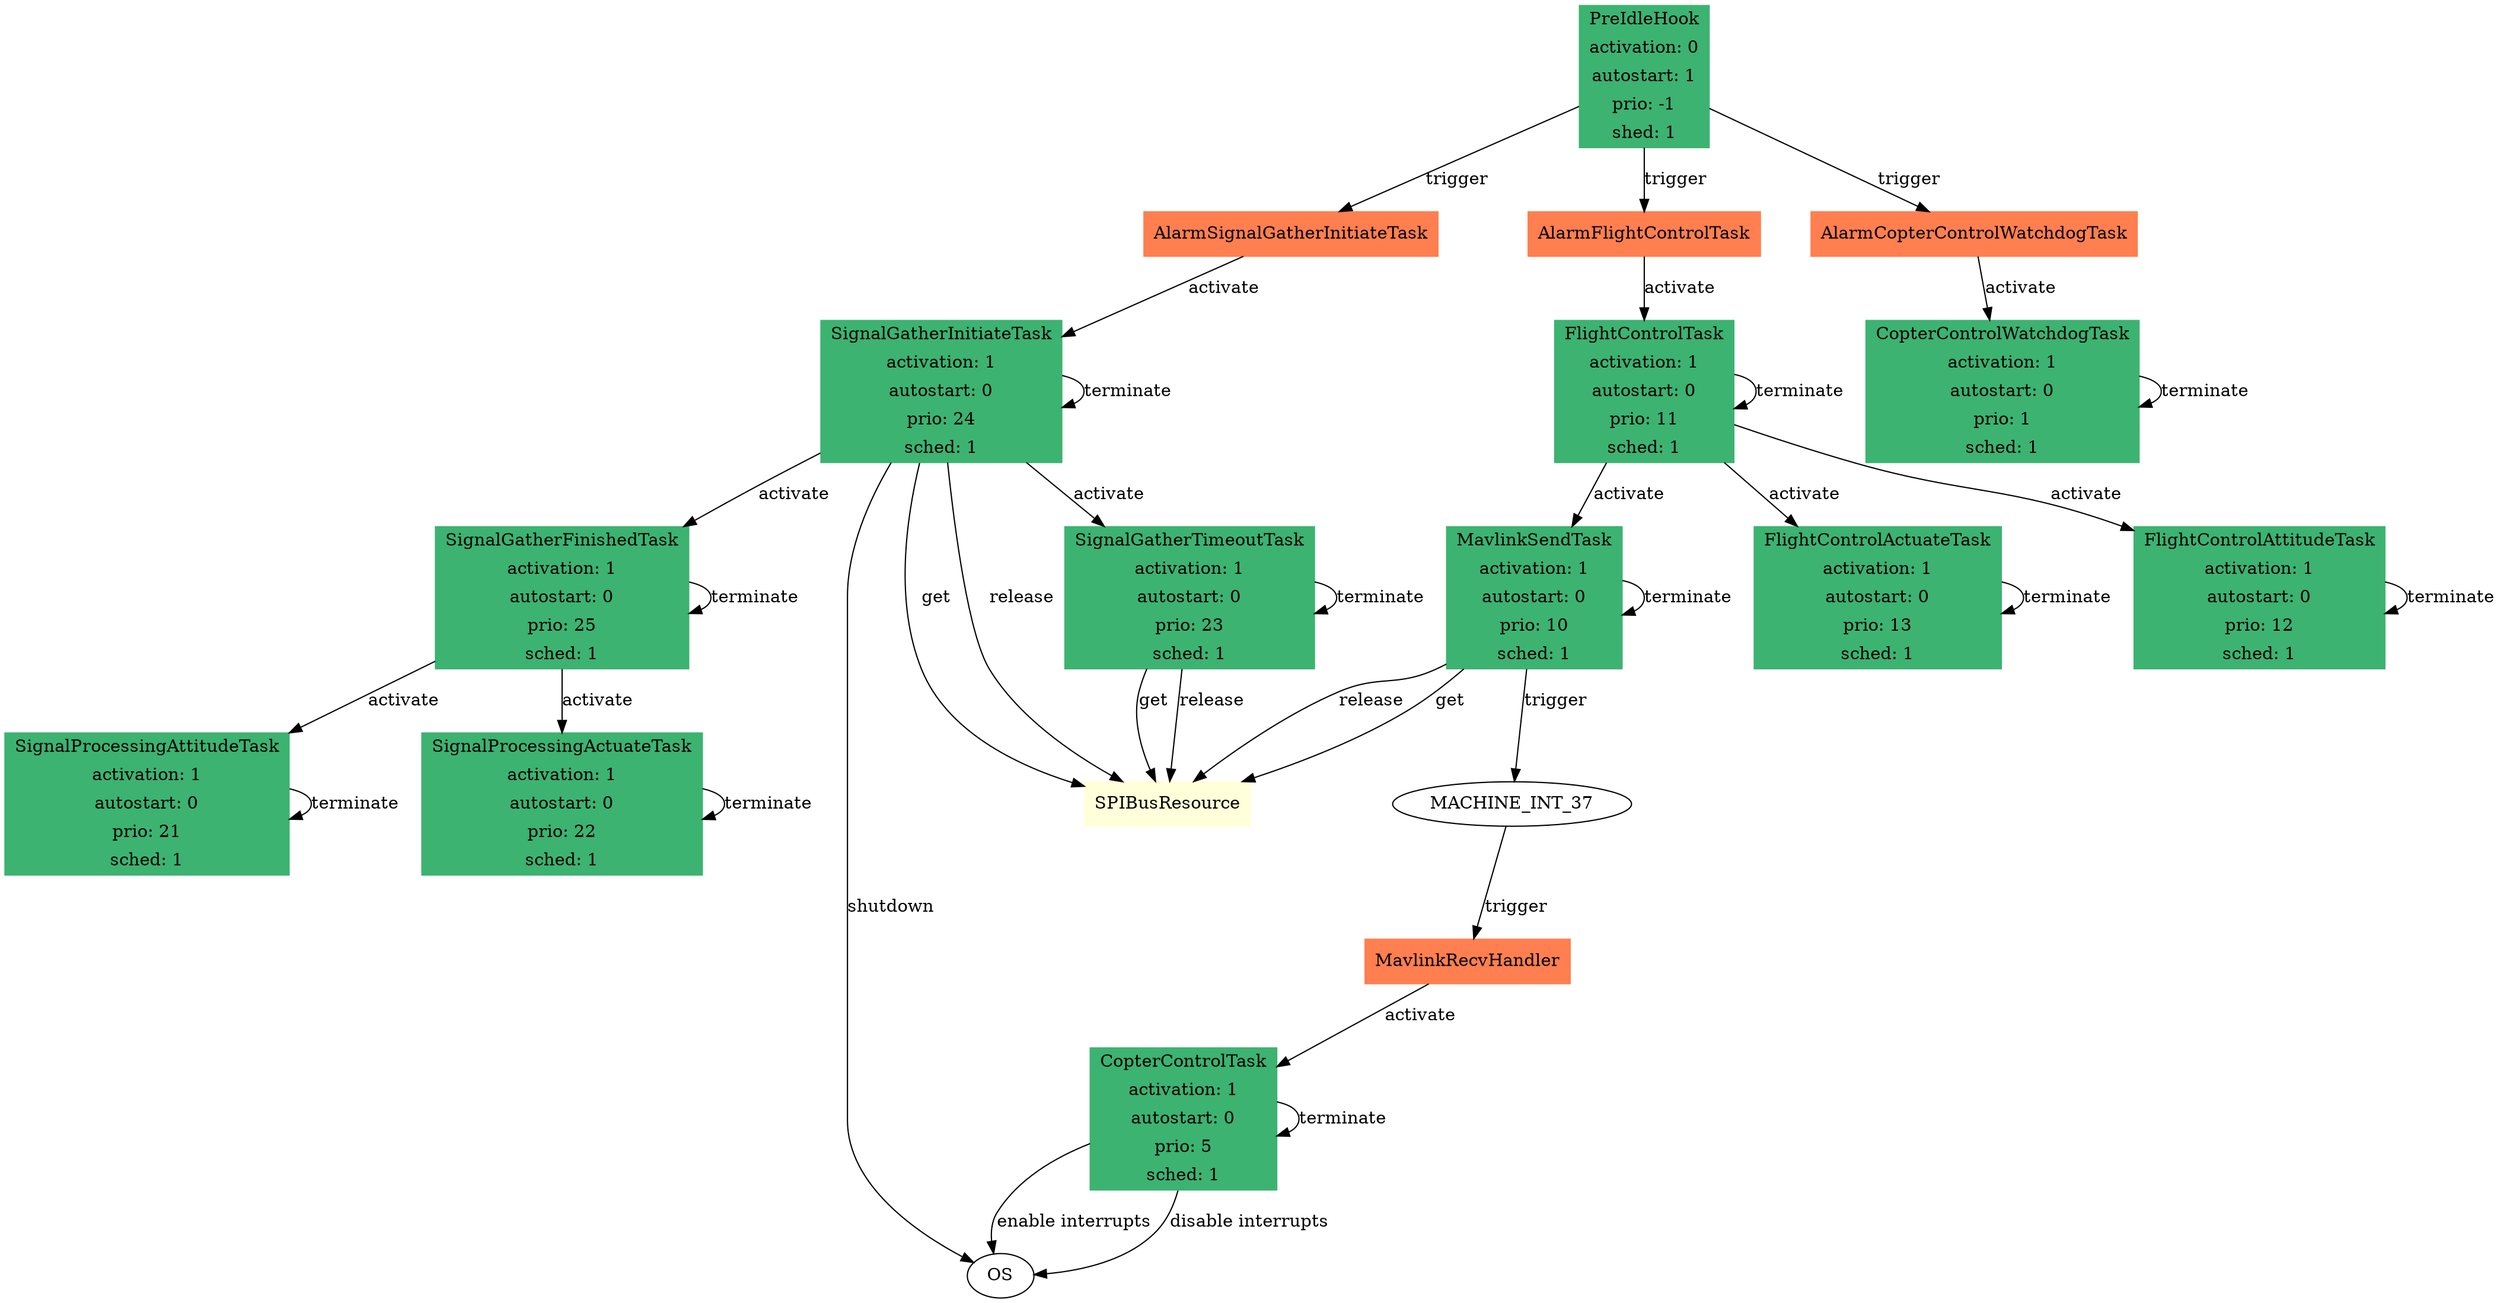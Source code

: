 digraph coptermock {

##Resources
{
node [style=filled color="#ffffd9" shape=box];
SPIBusResource
}

## Tasks
{
node [style=filled color=mediumseagreen shape=record];
SignalGatherInitiateTask [label="{\N | activation: 1| autostart: 0| prio: 24| sched: 1}"];
SignalGatherFinishedTask [label="{\N | activation: 1| autostart: 0| prio: 25| sched: 1}"];
SignalGatherTimeoutTask [label="{\N | activation: 1| autostart: 0| prio: 23| sched: 1}"];
SignalProcessingActuateTask [label="{\N | activation: 1| autostart: 0| prio: 22| sched: 1}"];
SignalProcessingAttitudeTask [label="{\N | activation: 1| autostart: 0| prio: 21| sched: 1}"];
FlightControlTask [label="{\N | activation: 1| autostart: 0| prio: 11| sched: 1}"];
FlightControlAttitudeTask [label="{\N | activation: 1| autostart: 0| prio: 12| sched: 1}"];
FlightControlActuateTask [label="{\N | activation: 1| autostart: 0| prio: 13| sched: 1}"];
MavlinkSendTask [label="{\N | activation: 1| autostart: 0| prio: 10| sched: 1}"];
CopterControlWatchdogTask [label="{\N | activation: 1| autostart: 0| prio: 1| sched: 1}"];
CopterControlTask [label="{\N | activation: 1| autostart: 0| prio: 5| sched: 1}"];
PreIdleHook [label="{\N | activation: 0|autostart: 1| prio: -1| shed: 1}"];
}

## ISRs
{
node [color="coral" shape=record style=filled];
MavlinkRecvHandler
AlarmSignalGatherInitiateTask
AlarmFlightControlTask
AlarmCopterControlWatchdogTask
}



SignalGatherInitiateTask -> OS [label="shutdown"];
SignalGatherInitiateTask -> SPIBusResource [label="get"];
SignalGatherInitiateTask -> SignalGatherTimeoutTask [label="activate"];
SignalGatherInitiateTask -> SignalGatherFinishedTask [label="activate"];
SignalGatherInitiateTask -> SPIBusResource [label="release"];
SignalGatherInitiateTask -> SignalGatherInitiateTask [label="terminate"];

SignalGatherFinishedTask -> SignalProcessingAttitudeTask [label="activate"];
SignalGatherFinishedTask -> SignalProcessingActuateTask [label="activate"];
SignalGatherFinishedTask -> SignalGatherFinishedTask [label="terminate"];

SignalGatherTimeoutTask -> SPIBusResource [label="get"];
SignalGatherTimeoutTask -> SPIBusResource [label="release"];
SignalGatherTimeoutTask -> SignalGatherTimeoutTask [label="terminate"];


SignalProcessingActuateTask -> SignalProcessingActuateTask [label="terminate"];

SignalProcessingAttitudeTask -> SignalProcessingAttitudeTask [label="terminate"];

FlightControlTask -> FlightControlAttitudeTask [label="activate"];
FlightControlTask -> FlightControlActuateTask [label="activate"];
FlightControlTask -> MavlinkSendTask [label="activate"];
FlightControlTask -> FlightControlTask [label="terminate"];

FlightControlAttitudeTask -> FlightControlAttitudeTask [label="terminate"];

FlightControlActuateTask -> FlightControlActuateTask [label="terminate"];

MavlinkSendTask -> SPIBusResource [label="get"];
MavlinkSendTask -> MACHINE_INT_37 [label=trigger];
MavlinkSendTask -> SPIBusResource [label="release"];
MavlinkSendTask -> MavlinkSendTask [label="terminate"];


CopterControlTask -> OS [label="disable interrupts"];
CopterControlTask -> OS [label="enable interrupts"];
CopterControlTask -> CopterControlTask [label="terminate"];

CopterControlWatchdogTask -> CopterControlWatchdogTask [label="terminate"];

MavlinkRecvHandler -> CopterControlTask [label="activate"];
AlarmSignalGatherInitiateTask -> SignalGatherInitiateTask [label="activate"];
AlarmFlightControlTask -> FlightControlTask [label="activate"];
AlarmCopterControlWatchdogTask -> CopterControlWatchdogTask [label="activate"];

PreIdleHook -> AlarmSignalGatherInitiateTask [label=trigger];
PreIdleHook -> AlarmFlightControlTask [label=trigger];
PreIdleHook -> AlarmCopterControlWatchdogTask [label=trigger];
MACHINE_INT_37 -> MavlinkRecvHandler [label=trigger];


}
